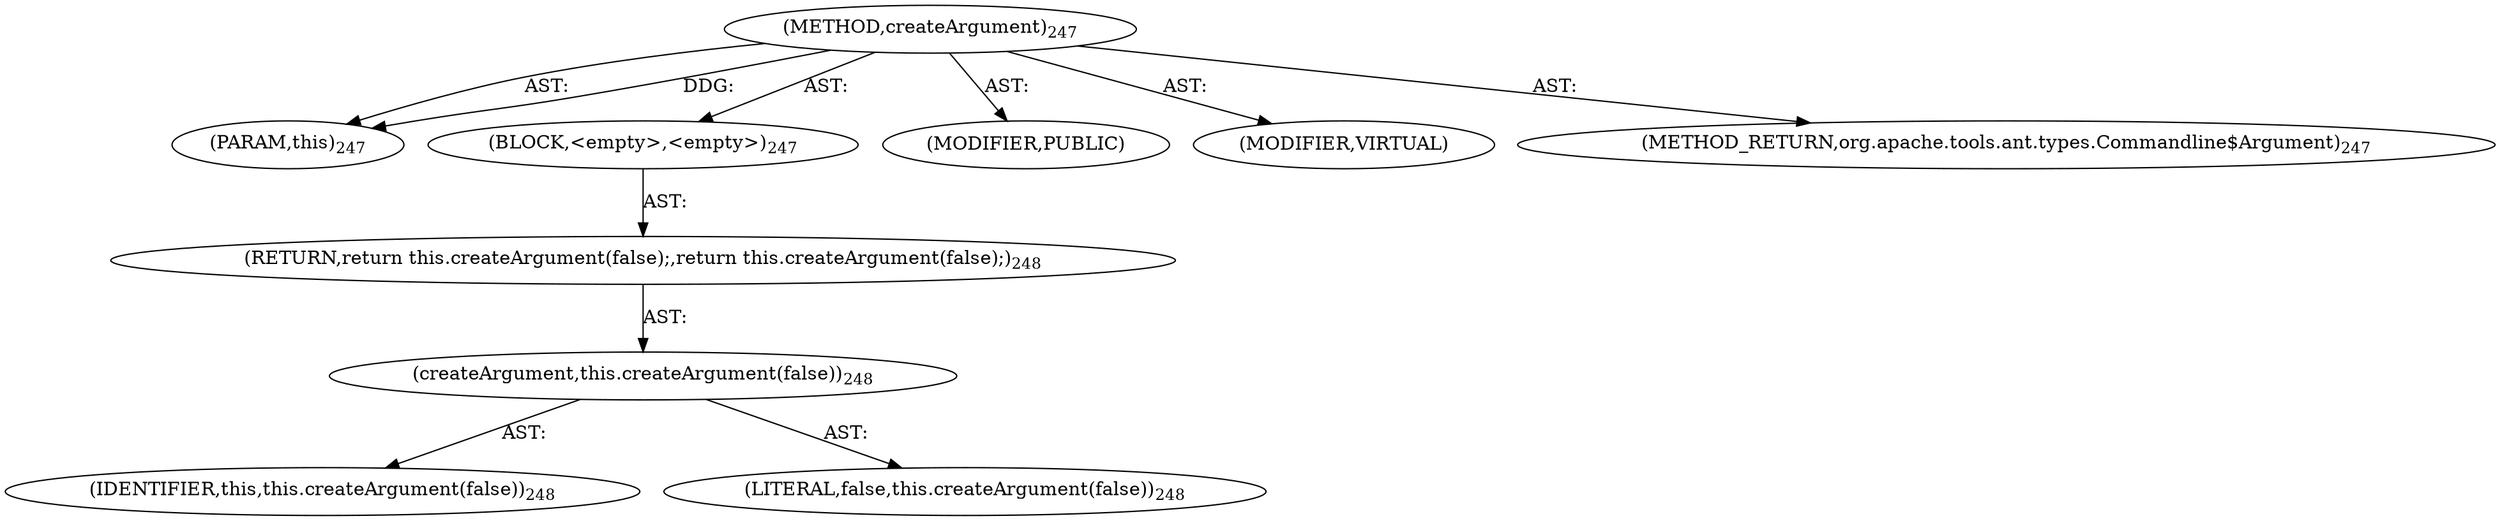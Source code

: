 digraph "createArgument" {  
"111669149707" [label = <(METHOD,createArgument)<SUB>247</SUB>> ]
"115964116995" [label = <(PARAM,this)<SUB>247</SUB>> ]
"25769803792" [label = <(BLOCK,&lt;empty&gt;,&lt;empty&gt;)<SUB>247</SUB>> ]
"146028888067" [label = <(RETURN,return this.createArgument(false);,return this.createArgument(false);)<SUB>248</SUB>> ]
"30064771158" [label = <(createArgument,this.createArgument(false))<SUB>248</SUB>> ]
"68719476740" [label = <(IDENTIFIER,this,this.createArgument(false))<SUB>248</SUB>> ]
"90194313229" [label = <(LITERAL,false,this.createArgument(false))<SUB>248</SUB>> ]
"133143986206" [label = <(MODIFIER,PUBLIC)> ]
"133143986207" [label = <(MODIFIER,VIRTUAL)> ]
"128849018891" [label = <(METHOD_RETURN,org.apache.tools.ant.types.Commandline$Argument)<SUB>247</SUB>> ]
  "111669149707" -> "115964116995"  [ label = "AST: "] 
  "111669149707" -> "25769803792"  [ label = "AST: "] 
  "111669149707" -> "133143986206"  [ label = "AST: "] 
  "111669149707" -> "133143986207"  [ label = "AST: "] 
  "111669149707" -> "128849018891"  [ label = "AST: "] 
  "25769803792" -> "146028888067"  [ label = "AST: "] 
  "146028888067" -> "30064771158"  [ label = "AST: "] 
  "30064771158" -> "68719476740"  [ label = "AST: "] 
  "30064771158" -> "90194313229"  [ label = "AST: "] 
  "111669149707" -> "115964116995"  [ label = "DDG: "] 
}
